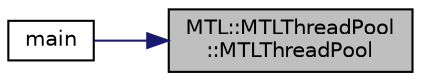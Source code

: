 digraph "MTL::MTLThreadPool::MTLThreadPool"
{
 // LATEX_PDF_SIZE
  edge [fontname="Helvetica",fontsize="10",labelfontname="Helvetica",labelfontsize="10"];
  node [fontname="Helvetica",fontsize="10",shape=record];
  rankdir="RL";
  Node1 [label="MTL::MTLThreadPool\l::MTLThreadPool",height=0.2,width=0.4,color="black", fillcolor="grey75", style="filled", fontcolor="black",tooltip="Construct a new MTLThreadPool object."];
  Node1 -> Node2 [dir="back",color="midnightblue",fontsize="10",style="solid",fontname="Helvetica"];
  Node2 [label="main",height=0.2,width=0.4,color="black", fillcolor="white", style="filled",URL="$d9/d07/example_2example__4_2main_8cpp.html#ae66f6b31b5ad750f1fe042a706a4e3d4",tooltip=" "];
}
